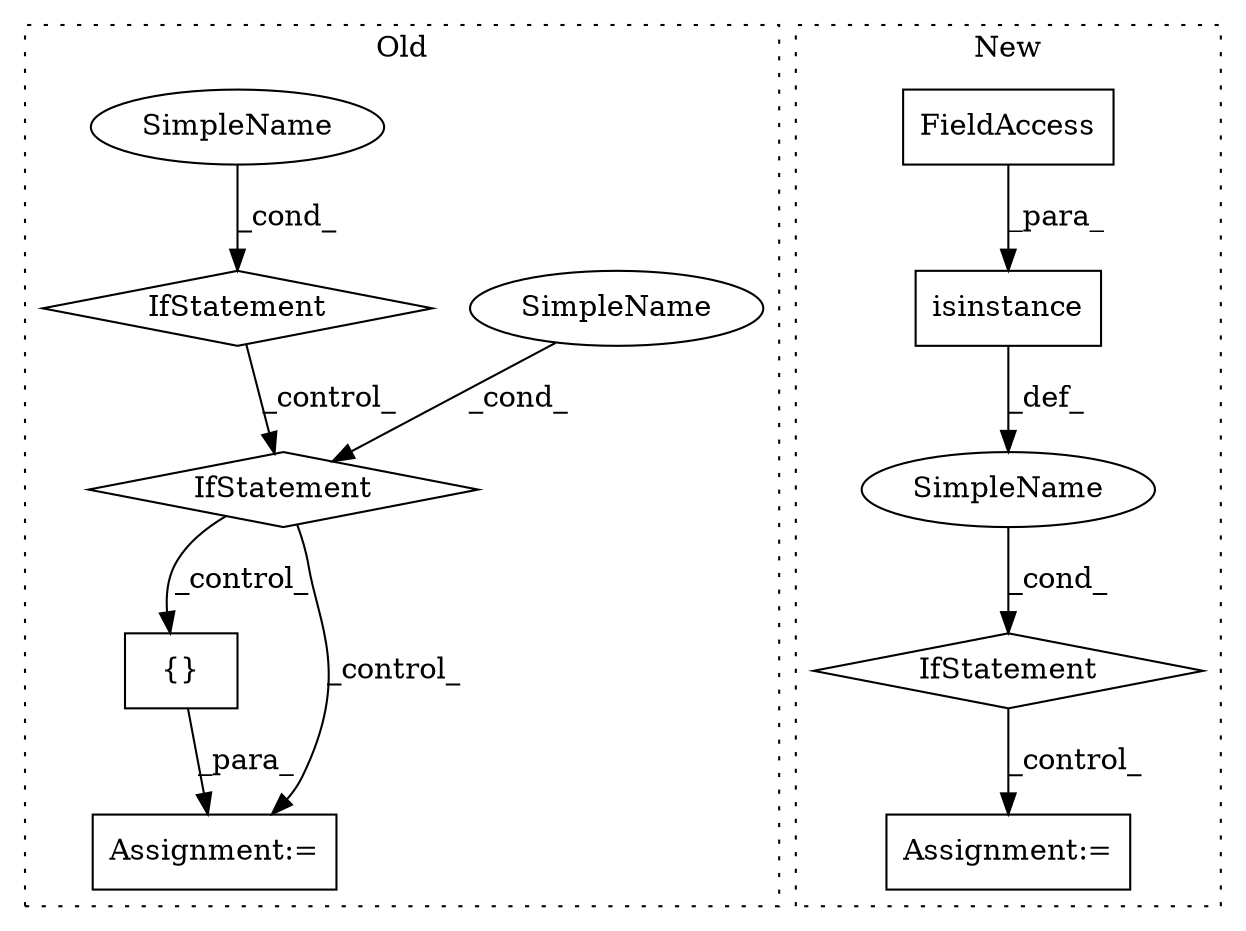 digraph G {
subgraph cluster0 {
1 [label="{}" a="4" s="7600,7610" l="1,1" shape="box"];
6 [label="Assignment:=" a="7" s="7577" l="1" shape="box"];
7 [label="SimpleName" a="42" s="" l="" shape="ellipse"];
8 [label="IfStatement" a="25" s="7432,7486" l="4,2" shape="diamond"];
9 [label="SimpleName" a="42" s="" l="" shape="ellipse"];
10 [label="IfStatement" a="25" s="7354,7375" l="4,2" shape="diamond"];
label = "Old";
style="dotted";
}
subgraph cluster1 {
2 [label="isinstance" a="32" s="3959,4000" l="11,1" shape="box"];
3 [label="IfStatement" a="25" s="3955,4001" l="4,2" shape="diamond"];
4 [label="Assignment:=" a="7" s="4022" l="1" shape="box"];
5 [label="SimpleName" a="42" s="" l="" shape="ellipse"];
11 [label="FieldAccess" a="22" s="3980" l="20" shape="box"];
label = "New";
style="dotted";
}
1 -> 6 [label="_para_"];
2 -> 5 [label="_def_"];
3 -> 4 [label="_control_"];
5 -> 3 [label="_cond_"];
7 -> 8 [label="_cond_"];
8 -> 6 [label="_control_"];
8 -> 1 [label="_control_"];
9 -> 10 [label="_cond_"];
10 -> 8 [label="_control_"];
11 -> 2 [label="_para_"];
}